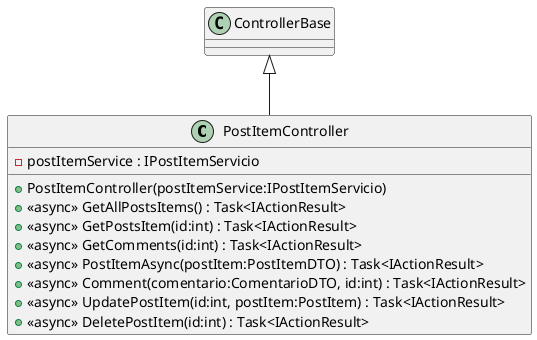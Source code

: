 @startuml
class PostItemController {
    - postItemService : IPostItemServicio
    + PostItemController(postItemService:IPostItemServicio)
    + <<async>> GetAllPostsItems() : Task<IActionResult>
    + <<async>> GetPostsItem(id:int) : Task<IActionResult>
    + <<async>> GetComments(id:int) : Task<IActionResult>
    + <<async>> PostItemAsync(postItem:PostItemDTO) : Task<IActionResult>
    + <<async>> Comment(comentario:ComentarioDTO, id:int) : Task<IActionResult>
    + <<async>> UpdatePostItem(id:int, postItem:PostItem) : Task<IActionResult>
    + <<async>> DeletePostItem(id:int) : Task<IActionResult>
}
ControllerBase <|-- PostItemController
@enduml
